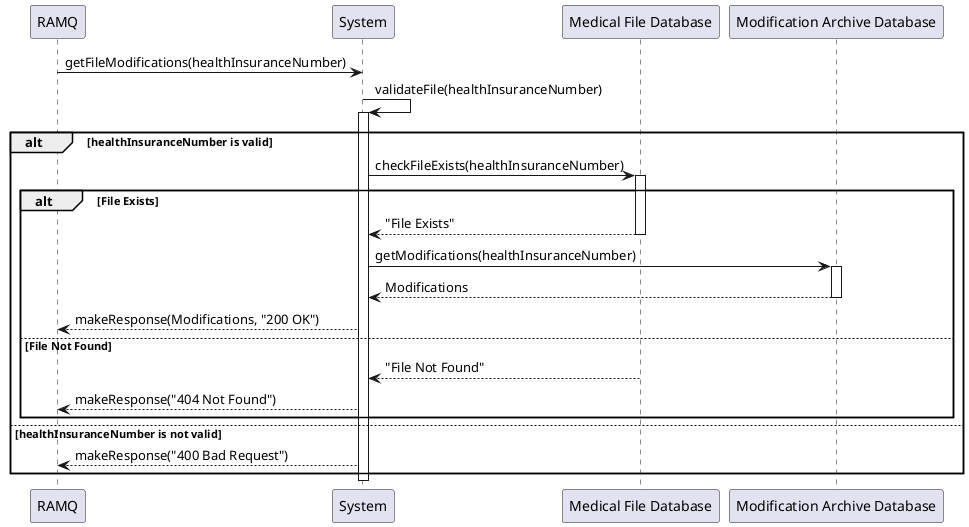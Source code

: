 @startuml

participant "RAMQ" as RAMQ
participant "System" as System
participant "Medical File Database" as MedicalDatabase
participant "Modification Archive Database" as Database

RAMQ -> System: getFileModifications(healthInsuranceNumber)
System -> System: validateFile(healthInsuranceNumber)
alt healthInsuranceNumber is valid
    activate System
    System -> MedicalDatabase: checkFileExists(healthInsuranceNumber)
    activate MedicalDatabase
    alt File Exists
        MedicalDatabase --> System: "File Exists"
        deactivate MedicalDatabase
        System -> Database: getModifications(healthInsuranceNumber)
        activate Database
        Database --> System: Modifications
        deactivate Database
        System --> RAMQ: makeResponse(Modifications, "200 OK")
    else File Not Found
        MedicalDatabase --> System: "File Not Found"
        deactivate MedicalDatabase
        System --> RAMQ: makeResponse("404 Not Found")
    end
else healthInsuranceNumber is not valid
    System --> RAMQ: makeResponse("400 Bad Request")
end

deactivate System

@enduml